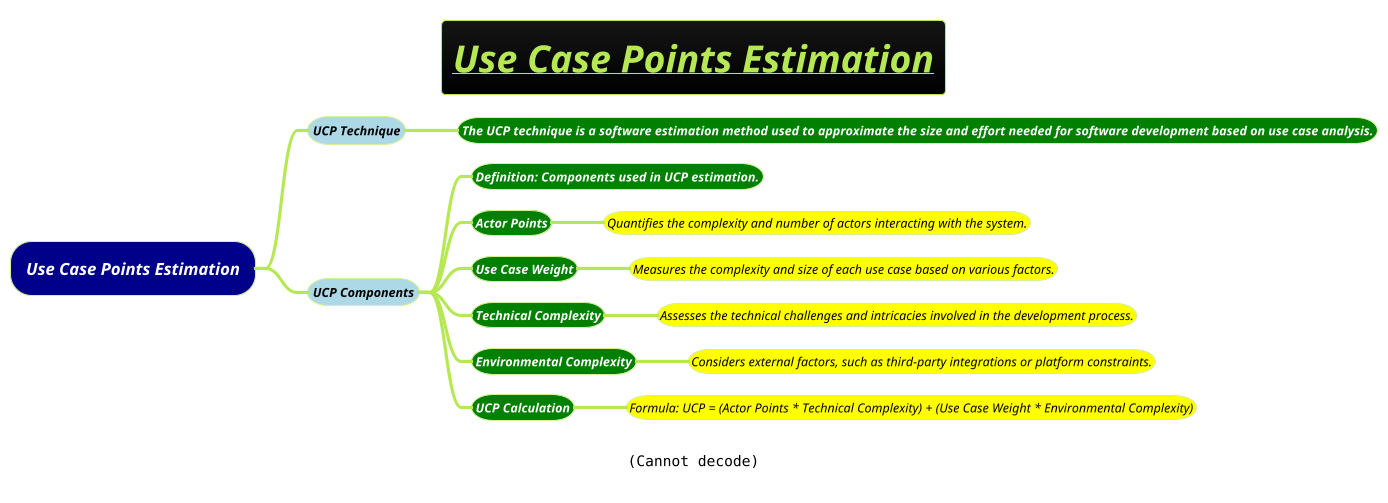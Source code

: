 @startmindmap
title =<i><b><u>Use Case Points Estimation
!theme hacker
caption <img:images/image-2023-02-20-18-57-28-106.png{scale=.66}>


*[#darkblue] <i><color #white>Use Case Points Estimation
**[#lightblue] <i><color #black><size:12>UCP Technique
***[#green] <b><i><color #white><size:12>The UCP technique is a software estimation method used to approximate the size and effort needed for software development based on use case analysis.

**[#lightblue] <i><color #black><size:12>UCP Components
***[#green] <b><i><color #white><size:12>Definition: Components used in UCP estimation.

***[#green] <b><i><color #white><size:12>Actor Points
****[#yellow] <i><color #black><size:12>Quantifies the complexity and number of actors interacting with the system.

***[#green] <b><i><color #white><size:12>Use Case Weight
****[#yellow] <i><color #black><size:12>Measures the complexity and size of each use case based on various factors.

***[#green] <b><i><color #white><size:12>Technical Complexity
****[#yellow] <i><color #black><size:12>Assesses the technical challenges and intricacies involved in the development process.

***[#green] <b><i><color #white><size:12>Environmental Complexity
****[#yellow] <i><color #black><size:12>Considers external factors, such as third-party integrations or platform constraints.

***[#green] <b><i><color #white><size:12>UCP Calculation
****[#yellow] <i><color #black><size:12>Formula: UCP = (Actor Points * Technical Complexity) + (Use Case Weight * Environmental Complexity)

@endmindmap

